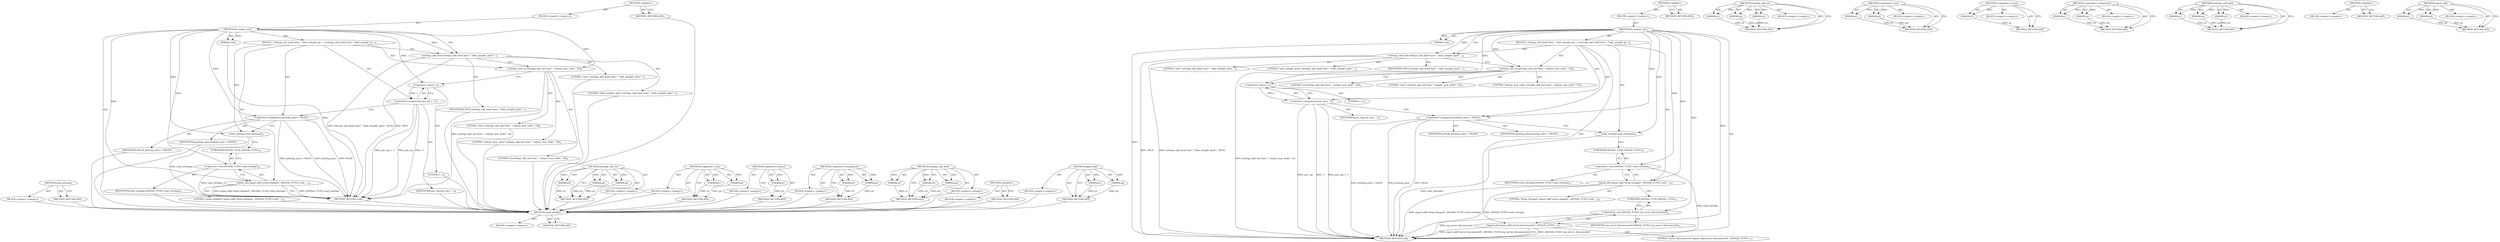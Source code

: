 digraph "signal_add" {
vulnerable_78 [label=<(METHOD,read_settings)>];
vulnerable_79 [label=<(BLOCK,&lt;empty&gt;,&lt;empty&gt;)>];
vulnerable_80 [label=<(METHOD_RETURN,ANY)>];
vulnerable_6 [label=<(METHOD,&lt;global&gt;)<SUB>1</SUB>>];
vulnerable_7 [label=<(BLOCK,&lt;empty&gt;,&lt;empty&gt;)<SUB>1</SUB>>];
vulnerable_8 [label=<(METHOD,fe_netjoin_init)<SUB>1</SUB>>];
vulnerable_9 [label=<(PARAM,void)<SUB>1</SUB>>];
vulnerable_10 [label=<(BLOCK,{
 	settings_add_bool(&quot;misc&quot;, &quot;hide_netsplit_qu...,{
 	settings_add_bool(&quot;misc&quot;, &quot;hide_netsplit_qu...)<SUB>2</SUB>>];
vulnerable_11 [label=<(settings_add_bool,settings_add_bool(&quot;misc&quot;, &quot;hide_netsplit_quits&quot;...)<SUB>3</SUB>>];
vulnerable_12 [label=<(LITERAL,&quot;misc&quot;,settings_add_bool(&quot;misc&quot;, &quot;hide_netsplit_quits&quot;...)<SUB>3</SUB>>];
vulnerable_13 [label=<(LITERAL,&quot;hide_netsplit_quits&quot;,settings_add_bool(&quot;misc&quot;, &quot;hide_netsplit_quits&quot;...)<SUB>3</SUB>>];
vulnerable_14 [label=<(IDENTIFIER,TRUE,settings_add_bool(&quot;misc&quot;, &quot;hide_netsplit_quits&quot;...)<SUB>3</SUB>>];
vulnerable_15 [label=<(settings_add_int,settings_add_int(&quot;misc&quot;, &quot;netjoin_max_nicks&quot;, 10))<SUB>4</SUB>>];
vulnerable_16 [label=<(LITERAL,&quot;misc&quot;,settings_add_int(&quot;misc&quot;, &quot;netjoin_max_nicks&quot;, 10))<SUB>4</SUB>>];
vulnerable_17 [label=<(LITERAL,&quot;netjoin_max_nicks&quot;,settings_add_int(&quot;misc&quot;, &quot;netjoin_max_nicks&quot;, 10))<SUB>4</SUB>>];
vulnerable_18 [label=<(LITERAL,10,settings_add_int(&quot;misc&quot;, &quot;netjoin_max_nicks&quot;, 10))<SUB>4</SUB>>];
vulnerable_19 [label=<(&lt;operator&gt;.assignment,join_tag = -1)<SUB>6</SUB>>];
vulnerable_20 [label=<(IDENTIFIER,join_tag,join_tag = -1)<SUB>6</SUB>>];
vulnerable_21 [label=<(&lt;operator&gt;.minus,-1)<SUB>6</SUB>>];
vulnerable_22 [label=<(LITERAL,1,-1)<SUB>6</SUB>>];
vulnerable_23 [label=<(&lt;operator&gt;.assignment,printing_joins = FALSE)<SUB>7</SUB>>];
vulnerable_24 [label=<(IDENTIFIER,printing_joins,printing_joins = FALSE)<SUB>7</SUB>>];
vulnerable_25 [label=<(IDENTIFIER,FALSE,printing_joins = FALSE)<SUB>7</SUB>>];
vulnerable_26 [label=<(read_settings,read_settings())<SUB>9</SUB>>];
vulnerable_27 [label=<(signal_add,signal_add(&quot;setup changed&quot;, (SIGNAL_FUNC) read_...)<SUB>10</SUB>>];
vulnerable_28 [label=<(LITERAL,&quot;setup changed&quot;,signal_add(&quot;setup changed&quot;, (SIGNAL_FUNC) read_...)<SUB>10</SUB>>];
vulnerable_29 [label=<(&lt;operator&gt;.cast,(SIGNAL_FUNC) read_settings)<SUB>10</SUB>>];
vulnerable_30 [label=<(UNKNOWN,SIGNAL_FUNC,SIGNAL_FUNC)<SUB>10</SUB>>];
vulnerable_31 [label=<(IDENTIFIER,read_settings,(SIGNAL_FUNC) read_settings)<SUB>10</SUB>>];
vulnerable_32 [label=<(METHOD_RETURN,void)<SUB>1</SUB>>];
vulnerable_34 [label=<(METHOD_RETURN,ANY)<SUB>1</SUB>>];
vulnerable_63 [label=<(METHOD,settings_add_int)>];
vulnerable_64 [label=<(PARAM,p1)>];
vulnerable_65 [label=<(PARAM,p2)>];
vulnerable_66 [label=<(PARAM,p3)>];
vulnerable_67 [label=<(BLOCK,&lt;empty&gt;,&lt;empty&gt;)>];
vulnerable_68 [label=<(METHOD_RETURN,ANY)>];
vulnerable_86 [label=<(METHOD,&lt;operator&gt;.cast)>];
vulnerable_87 [label=<(PARAM,p1)>];
vulnerable_88 [label=<(PARAM,p2)>];
vulnerable_89 [label=<(BLOCK,&lt;empty&gt;,&lt;empty&gt;)>];
vulnerable_90 [label=<(METHOD_RETURN,ANY)>];
vulnerable_74 [label=<(METHOD,&lt;operator&gt;.minus)>];
vulnerable_75 [label=<(PARAM,p1)>];
vulnerable_76 [label=<(BLOCK,&lt;empty&gt;,&lt;empty&gt;)>];
vulnerable_77 [label=<(METHOD_RETURN,ANY)>];
vulnerable_69 [label=<(METHOD,&lt;operator&gt;.assignment)>];
vulnerable_70 [label=<(PARAM,p1)>];
vulnerable_71 [label=<(PARAM,p2)>];
vulnerable_72 [label=<(BLOCK,&lt;empty&gt;,&lt;empty&gt;)>];
vulnerable_73 [label=<(METHOD_RETURN,ANY)>];
vulnerable_57 [label=<(METHOD,settings_add_bool)>];
vulnerable_58 [label=<(PARAM,p1)>];
vulnerable_59 [label=<(PARAM,p2)>];
vulnerable_60 [label=<(PARAM,p3)>];
vulnerable_61 [label=<(BLOCK,&lt;empty&gt;,&lt;empty&gt;)>];
vulnerable_62 [label=<(METHOD_RETURN,ANY)>];
vulnerable_51 [label=<(METHOD,&lt;global&gt;)<SUB>1</SUB>>];
vulnerable_52 [label=<(BLOCK,&lt;empty&gt;,&lt;empty&gt;)>];
vulnerable_53 [label=<(METHOD_RETURN,ANY)>];
vulnerable_81 [label=<(METHOD,signal_add)>];
vulnerable_82 [label=<(PARAM,p1)>];
vulnerable_83 [label=<(PARAM,p2)>];
vulnerable_84 [label=<(BLOCK,&lt;empty&gt;,&lt;empty&gt;)>];
vulnerable_85 [label=<(METHOD_RETURN,ANY)>];
fixed_83 [label=<(METHOD,read_settings)>];
fixed_84 [label=<(BLOCK,&lt;empty&gt;,&lt;empty&gt;)>];
fixed_85 [label=<(METHOD_RETURN,ANY)>];
fixed_6 [label=<(METHOD,&lt;global&gt;)<SUB>1</SUB>>];
fixed_7 [label=<(BLOCK,&lt;empty&gt;,&lt;empty&gt;)<SUB>1</SUB>>];
fixed_8 [label=<(METHOD,fe_netjoin_init)<SUB>1</SUB>>];
fixed_9 [label=<(PARAM,void)<SUB>1</SUB>>];
fixed_10 [label=<(BLOCK,{
 	settings_add_bool(&quot;misc&quot;, &quot;hide_netsplit_qu...,{
 	settings_add_bool(&quot;misc&quot;, &quot;hide_netsplit_qu...)<SUB>2</SUB>>];
fixed_11 [label=<(settings_add_bool,settings_add_bool(&quot;misc&quot;, &quot;hide_netsplit_quits&quot;...)<SUB>3</SUB>>];
fixed_12 [label=<(LITERAL,&quot;misc&quot;,settings_add_bool(&quot;misc&quot;, &quot;hide_netsplit_quits&quot;...)<SUB>3</SUB>>];
fixed_13 [label=<(LITERAL,&quot;hide_netsplit_quits&quot;,settings_add_bool(&quot;misc&quot;, &quot;hide_netsplit_quits&quot;...)<SUB>3</SUB>>];
fixed_14 [label=<(IDENTIFIER,TRUE,settings_add_bool(&quot;misc&quot;, &quot;hide_netsplit_quits&quot;...)<SUB>3</SUB>>];
fixed_15 [label=<(settings_add_int,settings_add_int(&quot;misc&quot;, &quot;netjoin_max_nicks&quot;, 10))<SUB>4</SUB>>];
fixed_16 [label=<(LITERAL,&quot;misc&quot;,settings_add_int(&quot;misc&quot;, &quot;netjoin_max_nicks&quot;, 10))<SUB>4</SUB>>];
fixed_17 [label=<(LITERAL,&quot;netjoin_max_nicks&quot;,settings_add_int(&quot;misc&quot;, &quot;netjoin_max_nicks&quot;, 10))<SUB>4</SUB>>];
fixed_18 [label=<(LITERAL,10,settings_add_int(&quot;misc&quot;, &quot;netjoin_max_nicks&quot;, 10))<SUB>4</SUB>>];
fixed_19 [label=<(&lt;operator&gt;.assignment,join_tag = -1)<SUB>6</SUB>>];
fixed_20 [label=<(IDENTIFIER,join_tag,join_tag = -1)<SUB>6</SUB>>];
fixed_21 [label=<(&lt;operator&gt;.minus,-1)<SUB>6</SUB>>];
fixed_22 [label=<(LITERAL,1,-1)<SUB>6</SUB>>];
fixed_23 [label=<(&lt;operator&gt;.assignment,printing_joins = FALSE)<SUB>7</SUB>>];
fixed_24 [label=<(IDENTIFIER,printing_joins,printing_joins = FALSE)<SUB>7</SUB>>];
fixed_25 [label=<(IDENTIFIER,FALSE,printing_joins = FALSE)<SUB>7</SUB>>];
fixed_26 [label=<(read_settings,read_settings())<SUB>9</SUB>>];
fixed_27 [label=<(signal_add,signal_add(&quot;setup changed&quot;, (SIGNAL_FUNC) read_...)<SUB>10</SUB>>];
fixed_28 [label=<(LITERAL,&quot;setup changed&quot;,signal_add(&quot;setup changed&quot;, (SIGNAL_FUNC) read_...)<SUB>10</SUB>>];
fixed_29 [label=<(&lt;operator&gt;.cast,(SIGNAL_FUNC) read_settings)<SUB>10</SUB>>];
fixed_30 [label=<(UNKNOWN,SIGNAL_FUNC,SIGNAL_FUNC)<SUB>10</SUB>>];
fixed_31 [label=<(IDENTIFIER,read_settings,(SIGNAL_FUNC) read_settings)<SUB>10</SUB>>];
fixed_32 [label=<(signal_add,signal_add(&quot;server disconnected&quot;, (SIGNAL_FUNC)...)<SUB>11</SUB>>];
fixed_33 [label=<(LITERAL,&quot;server disconnected&quot;,signal_add(&quot;server disconnected&quot;, (SIGNAL_FUNC)...)<SUB>11</SUB>>];
fixed_34 [label=<(&lt;operator&gt;.cast,(SIGNAL_FUNC) sig_server_disconnected)<SUB>11</SUB>>];
fixed_35 [label=<(UNKNOWN,SIGNAL_FUNC,SIGNAL_FUNC)<SUB>11</SUB>>];
fixed_36 [label=<(IDENTIFIER,sig_server_disconnected,(SIGNAL_FUNC) sig_server_disconnected)<SUB>11</SUB>>];
fixed_37 [label=<(METHOD_RETURN,void)<SUB>1</SUB>>];
fixed_39 [label=<(METHOD_RETURN,ANY)<SUB>1</SUB>>];
fixed_68 [label=<(METHOD,settings_add_int)>];
fixed_69 [label=<(PARAM,p1)>];
fixed_70 [label=<(PARAM,p2)>];
fixed_71 [label=<(PARAM,p3)>];
fixed_72 [label=<(BLOCK,&lt;empty&gt;,&lt;empty&gt;)>];
fixed_73 [label=<(METHOD_RETURN,ANY)>];
fixed_91 [label=<(METHOD,&lt;operator&gt;.cast)>];
fixed_92 [label=<(PARAM,p1)>];
fixed_93 [label=<(PARAM,p2)>];
fixed_94 [label=<(BLOCK,&lt;empty&gt;,&lt;empty&gt;)>];
fixed_95 [label=<(METHOD_RETURN,ANY)>];
fixed_79 [label=<(METHOD,&lt;operator&gt;.minus)>];
fixed_80 [label=<(PARAM,p1)>];
fixed_81 [label=<(BLOCK,&lt;empty&gt;,&lt;empty&gt;)>];
fixed_82 [label=<(METHOD_RETURN,ANY)>];
fixed_74 [label=<(METHOD,&lt;operator&gt;.assignment)>];
fixed_75 [label=<(PARAM,p1)>];
fixed_76 [label=<(PARAM,p2)>];
fixed_77 [label=<(BLOCK,&lt;empty&gt;,&lt;empty&gt;)>];
fixed_78 [label=<(METHOD_RETURN,ANY)>];
fixed_62 [label=<(METHOD,settings_add_bool)>];
fixed_63 [label=<(PARAM,p1)>];
fixed_64 [label=<(PARAM,p2)>];
fixed_65 [label=<(PARAM,p3)>];
fixed_66 [label=<(BLOCK,&lt;empty&gt;,&lt;empty&gt;)>];
fixed_67 [label=<(METHOD_RETURN,ANY)>];
fixed_56 [label=<(METHOD,&lt;global&gt;)<SUB>1</SUB>>];
fixed_57 [label=<(BLOCK,&lt;empty&gt;,&lt;empty&gt;)>];
fixed_58 [label=<(METHOD_RETURN,ANY)>];
fixed_86 [label=<(METHOD,signal_add)>];
fixed_87 [label=<(PARAM,p1)>];
fixed_88 [label=<(PARAM,p2)>];
fixed_89 [label=<(BLOCK,&lt;empty&gt;,&lt;empty&gt;)>];
fixed_90 [label=<(METHOD_RETURN,ANY)>];
vulnerable_78 -> vulnerable_79  [key=0, label="AST: "];
vulnerable_78 -> vulnerable_80  [key=0, label="AST: "];
vulnerable_78 -> vulnerable_80  [key=1, label="CFG: "];
vulnerable_79 -> fixed_83  [key=0];
vulnerable_80 -> fixed_83  [key=0];
vulnerable_6 -> vulnerable_7  [key=0, label="AST: "];
vulnerable_6 -> vulnerable_34  [key=0, label="AST: "];
vulnerable_6 -> vulnerable_34  [key=1, label="CFG: "];
vulnerable_7 -> vulnerable_8  [key=0, label="AST: "];
vulnerable_8 -> vulnerable_9  [key=0, label="AST: "];
vulnerable_8 -> vulnerable_9  [key=1, label="DDG: "];
vulnerable_8 -> vulnerable_10  [key=0, label="AST: "];
vulnerable_8 -> vulnerable_32  [key=0, label="AST: "];
vulnerable_8 -> vulnerable_11  [key=0, label="CFG: "];
vulnerable_8 -> vulnerable_11  [key=1, label="DDG: "];
vulnerable_8 -> vulnerable_23  [key=0, label="DDG: "];
vulnerable_8 -> vulnerable_26  [key=0, label="DDG: "];
vulnerable_8 -> vulnerable_15  [key=0, label="DDG: "];
vulnerable_8 -> vulnerable_27  [key=0, label="DDG: "];
vulnerable_8 -> vulnerable_21  [key=0, label="DDG: "];
vulnerable_8 -> vulnerable_29  [key=0, label="DDG: "];
vulnerable_9 -> vulnerable_32  [key=0, label="DDG: "];
vulnerable_10 -> vulnerable_11  [key=0, label="AST: "];
vulnerable_10 -> vulnerable_15  [key=0, label="AST: "];
vulnerable_10 -> vulnerable_19  [key=0, label="AST: "];
vulnerable_10 -> vulnerable_23  [key=0, label="AST: "];
vulnerable_10 -> vulnerable_26  [key=0, label="AST: "];
vulnerable_10 -> vulnerable_27  [key=0, label="AST: "];
vulnerable_11 -> vulnerable_12  [key=0, label="AST: "];
vulnerable_11 -> vulnerable_13  [key=0, label="AST: "];
vulnerable_11 -> vulnerable_14  [key=0, label="AST: "];
vulnerable_11 -> vulnerable_15  [key=0, label="CFG: "];
vulnerable_11 -> vulnerable_32  [key=0, label="DDG: settings_add_bool(&quot;misc&quot;, &quot;hide_netsplit_quits&quot;, TRUE)"];
vulnerable_11 -> vulnerable_32  [key=1, label="DDG: TRUE"];
vulnerable_12 -> fixed_83  [key=0];
vulnerable_13 -> fixed_83  [key=0];
vulnerable_14 -> fixed_83  [key=0];
vulnerable_15 -> vulnerable_16  [key=0, label="AST: "];
vulnerable_15 -> vulnerable_17  [key=0, label="AST: "];
vulnerable_15 -> vulnerable_18  [key=0, label="AST: "];
vulnerable_15 -> vulnerable_21  [key=0, label="CFG: "];
vulnerable_15 -> vulnerable_32  [key=0, label="DDG: settings_add_int(&quot;misc&quot;, &quot;netjoin_max_nicks&quot;, 10)"];
vulnerable_16 -> fixed_83  [key=0];
vulnerable_17 -> fixed_83  [key=0];
vulnerable_18 -> fixed_83  [key=0];
vulnerable_19 -> vulnerable_20  [key=0, label="AST: "];
vulnerable_19 -> vulnerable_21  [key=0, label="AST: "];
vulnerable_19 -> vulnerable_23  [key=0, label="CFG: "];
vulnerable_19 -> vulnerable_32  [key=0, label="DDG: -1"];
vulnerable_19 -> vulnerable_32  [key=1, label="DDG: join_tag = -1"];
vulnerable_19 -> vulnerable_32  [key=2, label="DDG: join_tag"];
vulnerable_20 -> fixed_83  [key=0];
vulnerable_21 -> vulnerable_22  [key=0, label="AST: "];
vulnerable_21 -> vulnerable_19  [key=0, label="CFG: "];
vulnerable_21 -> vulnerable_19  [key=1, label="DDG: 1"];
vulnerable_22 -> fixed_83  [key=0];
vulnerable_23 -> vulnerable_24  [key=0, label="AST: "];
vulnerable_23 -> vulnerable_25  [key=0, label="AST: "];
vulnerable_23 -> vulnerable_26  [key=0, label="CFG: "];
vulnerable_23 -> vulnerable_32  [key=0, label="DDG: FALSE"];
vulnerable_23 -> vulnerable_32  [key=1, label="DDG: printing_joins = FALSE"];
vulnerable_23 -> vulnerable_32  [key=2, label="DDG: printing_joins"];
vulnerable_24 -> fixed_83  [key=0];
vulnerable_25 -> fixed_83  [key=0];
vulnerable_26 -> vulnerable_30  [key=0, label="CFG: "];
vulnerable_26 -> vulnerable_32  [key=0, label="DDG: read_settings()"];
vulnerable_27 -> vulnerable_28  [key=0, label="AST: "];
vulnerable_27 -> vulnerable_29  [key=0, label="AST: "];
vulnerable_27 -> vulnerable_32  [key=0, label="CFG: "];
vulnerable_27 -> vulnerable_32  [key=1, label="DDG: (SIGNAL_FUNC) read_settings"];
vulnerable_27 -> vulnerable_32  [key=2, label="DDG: signal_add(&quot;setup changed&quot;, (SIGNAL_FUNC) read_settings)"];
vulnerable_28 -> fixed_83  [key=0];
vulnerable_29 -> vulnerable_30  [key=0, label="AST: "];
vulnerable_29 -> vulnerable_31  [key=0, label="AST: "];
vulnerable_29 -> vulnerable_27  [key=0, label="CFG: "];
vulnerable_29 -> vulnerable_32  [key=0, label="DDG: read_settings"];
vulnerable_30 -> vulnerable_29  [key=0, label="CFG: "];
vulnerable_31 -> fixed_83  [key=0];
vulnerable_32 -> fixed_83  [key=0];
vulnerable_34 -> fixed_83  [key=0];
vulnerable_63 -> vulnerable_64  [key=0, label="AST: "];
vulnerable_63 -> vulnerable_64  [key=1, label="DDG: "];
vulnerable_63 -> vulnerable_67  [key=0, label="AST: "];
vulnerable_63 -> vulnerable_65  [key=0, label="AST: "];
vulnerable_63 -> vulnerable_65  [key=1, label="DDG: "];
vulnerable_63 -> vulnerable_68  [key=0, label="AST: "];
vulnerable_63 -> vulnerable_68  [key=1, label="CFG: "];
vulnerable_63 -> vulnerable_66  [key=0, label="AST: "];
vulnerable_63 -> vulnerable_66  [key=1, label="DDG: "];
vulnerable_64 -> vulnerable_68  [key=0, label="DDG: p1"];
vulnerable_65 -> vulnerable_68  [key=0, label="DDG: p2"];
vulnerable_66 -> vulnerable_68  [key=0, label="DDG: p3"];
vulnerable_67 -> fixed_83  [key=0];
vulnerable_68 -> fixed_83  [key=0];
vulnerable_86 -> vulnerable_87  [key=0, label="AST: "];
vulnerable_86 -> vulnerable_87  [key=1, label="DDG: "];
vulnerable_86 -> vulnerable_89  [key=0, label="AST: "];
vulnerable_86 -> vulnerable_88  [key=0, label="AST: "];
vulnerable_86 -> vulnerable_88  [key=1, label="DDG: "];
vulnerable_86 -> vulnerable_90  [key=0, label="AST: "];
vulnerable_86 -> vulnerable_90  [key=1, label="CFG: "];
vulnerable_87 -> vulnerable_90  [key=0, label="DDG: p1"];
vulnerable_88 -> vulnerable_90  [key=0, label="DDG: p2"];
vulnerable_89 -> fixed_83  [key=0];
vulnerable_90 -> fixed_83  [key=0];
vulnerable_74 -> vulnerable_75  [key=0, label="AST: "];
vulnerable_74 -> vulnerable_75  [key=1, label="DDG: "];
vulnerable_74 -> vulnerable_76  [key=0, label="AST: "];
vulnerable_74 -> vulnerable_77  [key=0, label="AST: "];
vulnerable_74 -> vulnerable_77  [key=1, label="CFG: "];
vulnerable_75 -> vulnerable_77  [key=0, label="DDG: p1"];
vulnerable_76 -> fixed_83  [key=0];
vulnerable_77 -> fixed_83  [key=0];
vulnerable_69 -> vulnerable_70  [key=0, label="AST: "];
vulnerable_69 -> vulnerable_70  [key=1, label="DDG: "];
vulnerable_69 -> vulnerable_72  [key=0, label="AST: "];
vulnerable_69 -> vulnerable_71  [key=0, label="AST: "];
vulnerable_69 -> vulnerable_71  [key=1, label="DDG: "];
vulnerable_69 -> vulnerable_73  [key=0, label="AST: "];
vulnerable_69 -> vulnerable_73  [key=1, label="CFG: "];
vulnerable_70 -> vulnerable_73  [key=0, label="DDG: p1"];
vulnerable_71 -> vulnerable_73  [key=0, label="DDG: p2"];
vulnerable_72 -> fixed_83  [key=0];
vulnerable_73 -> fixed_83  [key=0];
vulnerable_57 -> vulnerable_58  [key=0, label="AST: "];
vulnerable_57 -> vulnerable_58  [key=1, label="DDG: "];
vulnerable_57 -> vulnerable_61  [key=0, label="AST: "];
vulnerable_57 -> vulnerable_59  [key=0, label="AST: "];
vulnerable_57 -> vulnerable_59  [key=1, label="DDG: "];
vulnerable_57 -> vulnerable_62  [key=0, label="AST: "];
vulnerable_57 -> vulnerable_62  [key=1, label="CFG: "];
vulnerable_57 -> vulnerable_60  [key=0, label="AST: "];
vulnerable_57 -> vulnerable_60  [key=1, label="DDG: "];
vulnerable_58 -> vulnerable_62  [key=0, label="DDG: p1"];
vulnerable_59 -> vulnerable_62  [key=0, label="DDG: p2"];
vulnerable_60 -> vulnerable_62  [key=0, label="DDG: p3"];
vulnerable_61 -> fixed_83  [key=0];
vulnerable_62 -> fixed_83  [key=0];
vulnerable_51 -> vulnerable_52  [key=0, label="AST: "];
vulnerable_51 -> vulnerable_53  [key=0, label="AST: "];
vulnerable_51 -> vulnerable_53  [key=1, label="CFG: "];
vulnerable_52 -> fixed_83  [key=0];
vulnerable_53 -> fixed_83  [key=0];
vulnerable_81 -> vulnerable_82  [key=0, label="AST: "];
vulnerable_81 -> vulnerable_82  [key=1, label="DDG: "];
vulnerable_81 -> vulnerable_84  [key=0, label="AST: "];
vulnerable_81 -> vulnerable_83  [key=0, label="AST: "];
vulnerable_81 -> vulnerable_83  [key=1, label="DDG: "];
vulnerable_81 -> vulnerable_85  [key=0, label="AST: "];
vulnerable_81 -> vulnerable_85  [key=1, label="CFG: "];
vulnerable_82 -> vulnerable_85  [key=0, label="DDG: p1"];
vulnerable_83 -> vulnerable_85  [key=0, label="DDG: p2"];
vulnerable_84 -> fixed_83  [key=0];
vulnerable_85 -> fixed_83  [key=0];
fixed_83 -> fixed_84  [key=0, label="AST: "];
fixed_83 -> fixed_85  [key=0, label="AST: "];
fixed_83 -> fixed_85  [key=1, label="CFG: "];
fixed_6 -> fixed_7  [key=0, label="AST: "];
fixed_6 -> fixed_39  [key=0, label="AST: "];
fixed_6 -> fixed_39  [key=1, label="CFG: "];
fixed_7 -> fixed_8  [key=0, label="AST: "];
fixed_8 -> fixed_9  [key=0, label="AST: "];
fixed_8 -> fixed_9  [key=1, label="DDG: "];
fixed_8 -> fixed_10  [key=0, label="AST: "];
fixed_8 -> fixed_37  [key=0, label="AST: "];
fixed_8 -> fixed_11  [key=0, label="CFG: "];
fixed_8 -> fixed_11  [key=1, label="DDG: "];
fixed_8 -> fixed_23  [key=0, label="DDG: "];
fixed_8 -> fixed_26  [key=0, label="DDG: "];
fixed_8 -> fixed_15  [key=0, label="DDG: "];
fixed_8 -> fixed_27  [key=0, label="DDG: "];
fixed_8 -> fixed_32  [key=0, label="DDG: "];
fixed_8 -> fixed_21  [key=0, label="DDG: "];
fixed_8 -> fixed_29  [key=0, label="DDG: "];
fixed_8 -> fixed_34  [key=0, label="DDG: "];
fixed_9 -> fixed_37  [key=0, label="DDG: "];
fixed_10 -> fixed_11  [key=0, label="AST: "];
fixed_10 -> fixed_15  [key=0, label="AST: "];
fixed_10 -> fixed_19  [key=0, label="AST: "];
fixed_10 -> fixed_23  [key=0, label="AST: "];
fixed_10 -> fixed_26  [key=0, label="AST: "];
fixed_10 -> fixed_27  [key=0, label="AST: "];
fixed_10 -> fixed_32  [key=0, label="AST: "];
fixed_11 -> fixed_12  [key=0, label="AST: "];
fixed_11 -> fixed_13  [key=0, label="AST: "];
fixed_11 -> fixed_14  [key=0, label="AST: "];
fixed_11 -> fixed_15  [key=0, label="CFG: "];
fixed_11 -> fixed_37  [key=0, label="DDG: settings_add_bool(&quot;misc&quot;, &quot;hide_netsplit_quits&quot;, TRUE)"];
fixed_11 -> fixed_37  [key=1, label="DDG: TRUE"];
fixed_15 -> fixed_16  [key=0, label="AST: "];
fixed_15 -> fixed_17  [key=0, label="AST: "];
fixed_15 -> fixed_18  [key=0, label="AST: "];
fixed_15 -> fixed_21  [key=0, label="CFG: "];
fixed_15 -> fixed_37  [key=0, label="DDG: settings_add_int(&quot;misc&quot;, &quot;netjoin_max_nicks&quot;, 10)"];
fixed_19 -> fixed_20  [key=0, label="AST: "];
fixed_19 -> fixed_21  [key=0, label="AST: "];
fixed_19 -> fixed_23  [key=0, label="CFG: "];
fixed_19 -> fixed_37  [key=0, label="DDG: -1"];
fixed_19 -> fixed_37  [key=1, label="DDG: join_tag = -1"];
fixed_19 -> fixed_37  [key=2, label="DDG: join_tag"];
fixed_21 -> fixed_22  [key=0, label="AST: "];
fixed_21 -> fixed_19  [key=0, label="CFG: "];
fixed_21 -> fixed_19  [key=1, label="DDG: 1"];
fixed_23 -> fixed_24  [key=0, label="AST: "];
fixed_23 -> fixed_25  [key=0, label="AST: "];
fixed_23 -> fixed_26  [key=0, label="CFG: "];
fixed_23 -> fixed_37  [key=0, label="DDG: FALSE"];
fixed_23 -> fixed_37  [key=1, label="DDG: printing_joins = FALSE"];
fixed_23 -> fixed_37  [key=2, label="DDG: printing_joins"];
fixed_26 -> fixed_30  [key=0, label="CFG: "];
fixed_26 -> fixed_37  [key=0, label="DDG: read_settings()"];
fixed_27 -> fixed_28  [key=0, label="AST: "];
fixed_27 -> fixed_29  [key=0, label="AST: "];
fixed_27 -> fixed_35  [key=0, label="CFG: "];
fixed_27 -> fixed_37  [key=0, label="DDG: (SIGNAL_FUNC) read_settings"];
fixed_27 -> fixed_37  [key=1, label="DDG: signal_add(&quot;setup changed&quot;, (SIGNAL_FUNC) read_settings)"];
fixed_29 -> fixed_30  [key=0, label="AST: "];
fixed_29 -> fixed_31  [key=0, label="AST: "];
fixed_29 -> fixed_27  [key=0, label="CFG: "];
fixed_29 -> fixed_37  [key=0, label="DDG: read_settings"];
fixed_30 -> fixed_29  [key=0, label="CFG: "];
fixed_32 -> fixed_33  [key=0, label="AST: "];
fixed_32 -> fixed_34  [key=0, label="AST: "];
fixed_32 -> fixed_37  [key=0, label="CFG: "];
fixed_32 -> fixed_37  [key=1, label="DDG: (SIGNAL_FUNC) sig_server_disconnected"];
fixed_32 -> fixed_37  [key=2, label="DDG: signal_add(&quot;server disconnected&quot;, (SIGNAL_FUNC) sig_server_disconnected)"];
fixed_34 -> fixed_35  [key=0, label="AST: "];
fixed_34 -> fixed_36  [key=0, label="AST: "];
fixed_34 -> fixed_32  [key=0, label="CFG: "];
fixed_34 -> fixed_37  [key=0, label="DDG: sig_server_disconnected"];
fixed_35 -> fixed_34  [key=0, label="CFG: "];
fixed_68 -> fixed_69  [key=0, label="AST: "];
fixed_68 -> fixed_69  [key=1, label="DDG: "];
fixed_68 -> fixed_72  [key=0, label="AST: "];
fixed_68 -> fixed_70  [key=0, label="AST: "];
fixed_68 -> fixed_70  [key=1, label="DDG: "];
fixed_68 -> fixed_73  [key=0, label="AST: "];
fixed_68 -> fixed_73  [key=1, label="CFG: "];
fixed_68 -> fixed_71  [key=0, label="AST: "];
fixed_68 -> fixed_71  [key=1, label="DDG: "];
fixed_69 -> fixed_73  [key=0, label="DDG: p1"];
fixed_70 -> fixed_73  [key=0, label="DDG: p2"];
fixed_71 -> fixed_73  [key=0, label="DDG: p3"];
fixed_91 -> fixed_92  [key=0, label="AST: "];
fixed_91 -> fixed_92  [key=1, label="DDG: "];
fixed_91 -> fixed_94  [key=0, label="AST: "];
fixed_91 -> fixed_93  [key=0, label="AST: "];
fixed_91 -> fixed_93  [key=1, label="DDG: "];
fixed_91 -> fixed_95  [key=0, label="AST: "];
fixed_91 -> fixed_95  [key=1, label="CFG: "];
fixed_92 -> fixed_95  [key=0, label="DDG: p1"];
fixed_93 -> fixed_95  [key=0, label="DDG: p2"];
fixed_79 -> fixed_80  [key=0, label="AST: "];
fixed_79 -> fixed_80  [key=1, label="DDG: "];
fixed_79 -> fixed_81  [key=0, label="AST: "];
fixed_79 -> fixed_82  [key=0, label="AST: "];
fixed_79 -> fixed_82  [key=1, label="CFG: "];
fixed_80 -> fixed_82  [key=0, label="DDG: p1"];
fixed_74 -> fixed_75  [key=0, label="AST: "];
fixed_74 -> fixed_75  [key=1, label="DDG: "];
fixed_74 -> fixed_77  [key=0, label="AST: "];
fixed_74 -> fixed_76  [key=0, label="AST: "];
fixed_74 -> fixed_76  [key=1, label="DDG: "];
fixed_74 -> fixed_78  [key=0, label="AST: "];
fixed_74 -> fixed_78  [key=1, label="CFG: "];
fixed_75 -> fixed_78  [key=0, label="DDG: p1"];
fixed_76 -> fixed_78  [key=0, label="DDG: p2"];
fixed_62 -> fixed_63  [key=0, label="AST: "];
fixed_62 -> fixed_63  [key=1, label="DDG: "];
fixed_62 -> fixed_66  [key=0, label="AST: "];
fixed_62 -> fixed_64  [key=0, label="AST: "];
fixed_62 -> fixed_64  [key=1, label="DDG: "];
fixed_62 -> fixed_67  [key=0, label="AST: "];
fixed_62 -> fixed_67  [key=1, label="CFG: "];
fixed_62 -> fixed_65  [key=0, label="AST: "];
fixed_62 -> fixed_65  [key=1, label="DDG: "];
fixed_63 -> fixed_67  [key=0, label="DDG: p1"];
fixed_64 -> fixed_67  [key=0, label="DDG: p2"];
fixed_65 -> fixed_67  [key=0, label="DDG: p3"];
fixed_56 -> fixed_57  [key=0, label="AST: "];
fixed_56 -> fixed_58  [key=0, label="AST: "];
fixed_56 -> fixed_58  [key=1, label="CFG: "];
fixed_86 -> fixed_87  [key=0, label="AST: "];
fixed_86 -> fixed_87  [key=1, label="DDG: "];
fixed_86 -> fixed_89  [key=0, label="AST: "];
fixed_86 -> fixed_88  [key=0, label="AST: "];
fixed_86 -> fixed_88  [key=1, label="DDG: "];
fixed_86 -> fixed_90  [key=0, label="AST: "];
fixed_86 -> fixed_90  [key=1, label="CFG: "];
fixed_87 -> fixed_90  [key=0, label="DDG: p1"];
fixed_88 -> fixed_90  [key=0, label="DDG: p2"];
}
